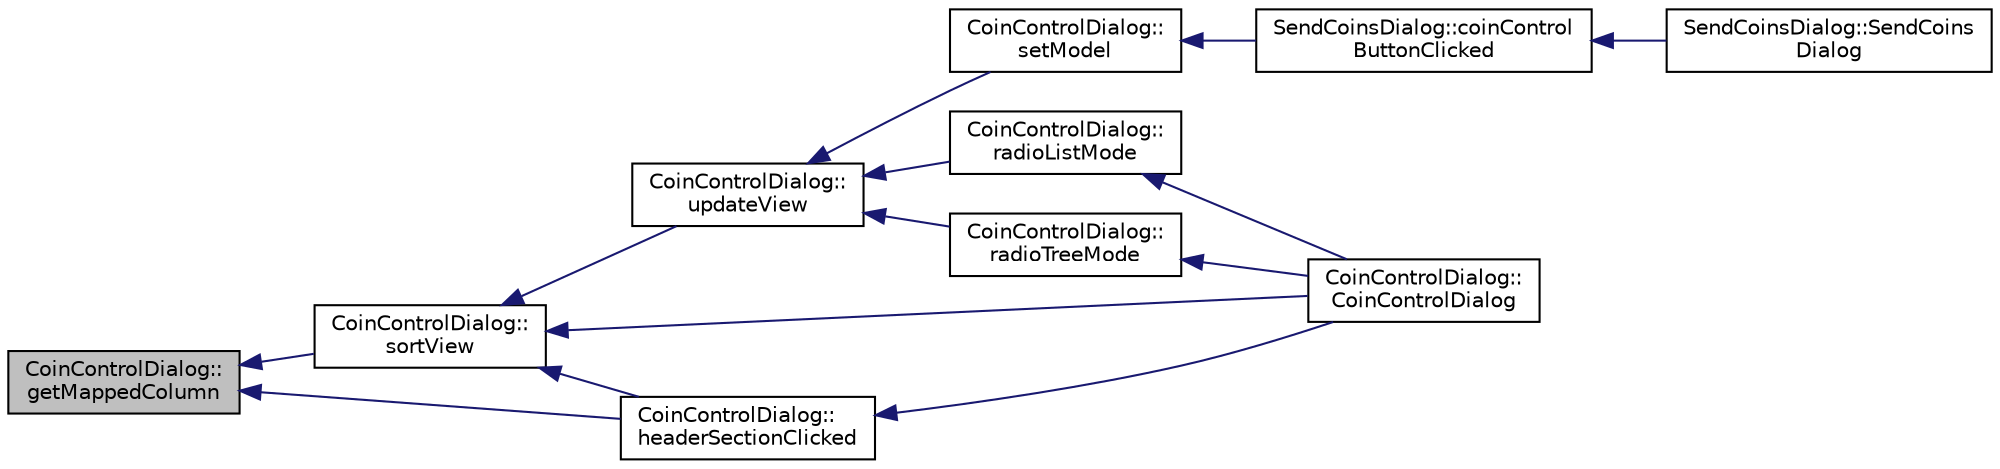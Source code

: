 digraph "CoinControlDialog::getMappedColumn"
{
  edge [fontname="Helvetica",fontsize="10",labelfontname="Helvetica",labelfontsize="10"];
  node [fontname="Helvetica",fontsize="10",shape=record];
  rankdir="LR";
  Node187 [label="CoinControlDialog::\lgetMappedColumn",height=0.2,width=0.4,color="black", fillcolor="grey75", style="filled", fontcolor="black"];
  Node187 -> Node188 [dir="back",color="midnightblue",fontsize="10",style="solid",fontname="Helvetica"];
  Node188 [label="CoinControlDialog::\lsortView",height=0.2,width=0.4,color="black", fillcolor="white", style="filled",URL="$dd/dfb/class_coin_control_dialog.html#a9573211ed101522c9b4307a02b268e39"];
  Node188 -> Node189 [dir="back",color="midnightblue",fontsize="10",style="solid",fontname="Helvetica"];
  Node189 [label="CoinControlDialog::\lCoinControlDialog",height=0.2,width=0.4,color="black", fillcolor="white", style="filled",URL="$dd/dfb/class_coin_control_dialog.html#a0945e59c25f956fdab199dbaf252eff5"];
  Node188 -> Node190 [dir="back",color="midnightblue",fontsize="10",style="solid",fontname="Helvetica"];
  Node190 [label="CoinControlDialog::\lheaderSectionClicked",height=0.2,width=0.4,color="black", fillcolor="white", style="filled",URL="$dd/dfb/class_coin_control_dialog.html#a00055d2685a3625cb1fc5f84e8cb0a05"];
  Node190 -> Node189 [dir="back",color="midnightblue",fontsize="10",style="solid",fontname="Helvetica"];
  Node188 -> Node191 [dir="back",color="midnightblue",fontsize="10",style="solid",fontname="Helvetica"];
  Node191 [label="CoinControlDialog::\lupdateView",height=0.2,width=0.4,color="black", fillcolor="white", style="filled",URL="$dd/dfb/class_coin_control_dialog.html#aadea33050e5c1efd5eae8d2fcfa721f9"];
  Node191 -> Node192 [dir="back",color="midnightblue",fontsize="10",style="solid",fontname="Helvetica"];
  Node192 [label="CoinControlDialog::\lsetModel",height=0.2,width=0.4,color="black", fillcolor="white", style="filled",URL="$dd/dfb/class_coin_control_dialog.html#a4c34a48574814089c54f763a22f5317a"];
  Node192 -> Node193 [dir="back",color="midnightblue",fontsize="10",style="solid",fontname="Helvetica"];
  Node193 [label="SendCoinsDialog::coinControl\lButtonClicked",height=0.2,width=0.4,color="black", fillcolor="white", style="filled",URL="$d6/de6/class_send_coins_dialog.html#a59d757d9e4bea5b380eb480fd79cfb49"];
  Node193 -> Node194 [dir="back",color="midnightblue",fontsize="10",style="solid",fontname="Helvetica"];
  Node194 [label="SendCoinsDialog::SendCoins\lDialog",height=0.2,width=0.4,color="black", fillcolor="white", style="filled",URL="$d6/de6/class_send_coins_dialog.html#a0df5bc29d1df68eda44826651afc595f"];
  Node191 -> Node195 [dir="back",color="midnightblue",fontsize="10",style="solid",fontname="Helvetica"];
  Node195 [label="CoinControlDialog::\lradioTreeMode",height=0.2,width=0.4,color="black", fillcolor="white", style="filled",URL="$dd/dfb/class_coin_control_dialog.html#a1990d478f3ffba666c358a4f1bd395ec"];
  Node195 -> Node189 [dir="back",color="midnightblue",fontsize="10",style="solid",fontname="Helvetica"];
  Node191 -> Node196 [dir="back",color="midnightblue",fontsize="10",style="solid",fontname="Helvetica"];
  Node196 [label="CoinControlDialog::\lradioListMode",height=0.2,width=0.4,color="black", fillcolor="white", style="filled",URL="$dd/dfb/class_coin_control_dialog.html#a775c6d290cb63667a434b09072094533"];
  Node196 -> Node189 [dir="back",color="midnightblue",fontsize="10",style="solid",fontname="Helvetica"];
  Node187 -> Node190 [dir="back",color="midnightblue",fontsize="10",style="solid",fontname="Helvetica"];
}
